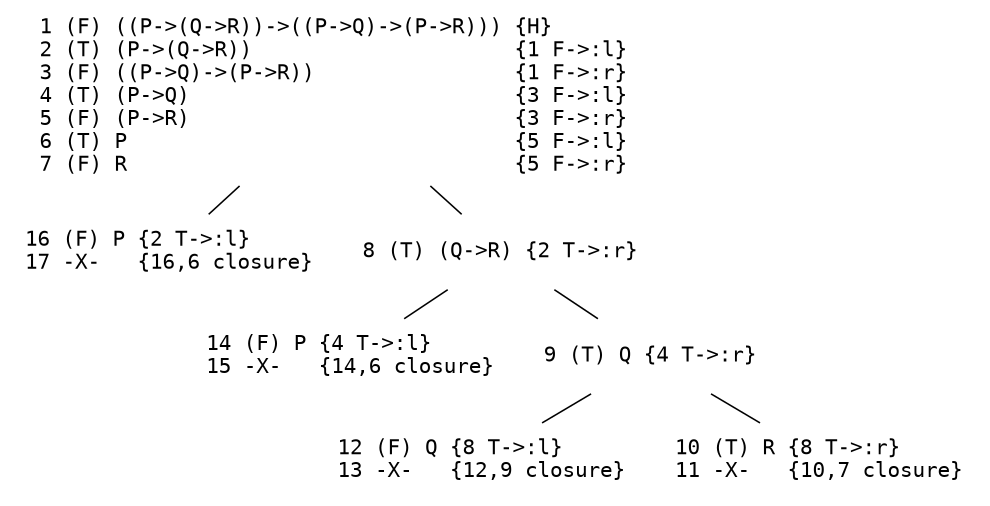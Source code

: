 digraph g {
graph[nodesep=0.1, ranksep=0.2];
node[shape=plaintext, fontname="Courier", fontsize=10];
edge[arrowsize=0.0, arrowhead=none,  penwidth=0.75];
node1[label="1 (F) ((P->(Q->R))->((P->Q)->(P->R))) {H}\l2 (T) (P->(Q->R))                     {1 F->:l}\l3 (F) ((P->Q)->(P->R))                {1 F->:r}\l4 (T) (P->Q)                          {3 F->:l}\l5 (F) (P->R)                          {3 F->:r}\l6 (T) P                               {5 F->:l}\l7 (F) R                               {5 F->:r}\l"];
node2[label="16 (F) P {2 T->:l}\l17 -X-   {16,6 closure}\l"];
node1 -> node2;
node3[label="8 (T) (Q->R) {2 T->:r}\l"];
node4[label="14 (F) P {4 T->:l}\l15 -X-   {14,6 closure}\l"];
node3 -> node4;
node5[label="9 (T) Q {4 T->:r}\l"];
node6[label="12 (F) Q {8 T->:l}\l13 -X-   {12,9 closure}\l"];
node5 -> node6;
node7[label="10 (T) R {8 T->:r}\l11 -X-   {10,7 closure}\l"];
node5 -> node7;
node3 -> node5;
node1 -> node3;
}